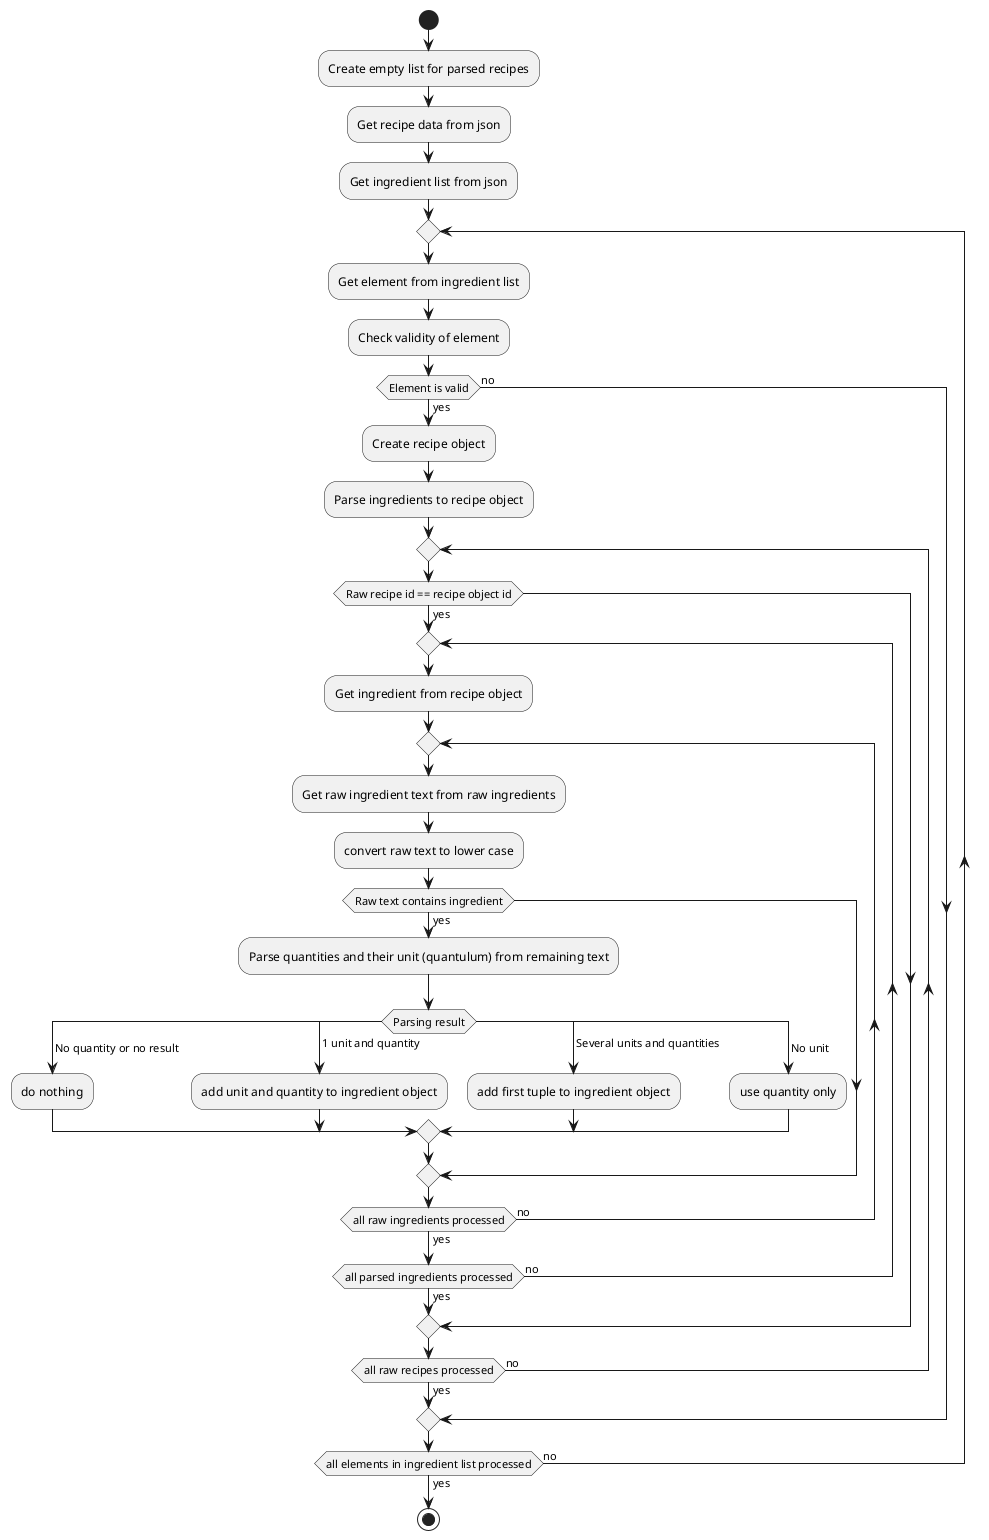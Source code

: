@startuml
start
:Create empty list for parsed recipes;
:Get recipe data from json;
:Get ingredient list from json;
repeat
    :Get element from ingredient list;
    :Check validity of element;
    if (Element is valid) then (yes)
            :Create recipe object;
            :Parse ingredients to recipe object;
            repeat
                if (Raw recipe id == recipe object id) then (yes)
                    repeat
                        :Get ingredient from recipe object;
                        repeat
                            :Get raw ingredient text from raw ingredients;
                            :convert raw text to lower case;
                            if (Raw text contains ingredient) then (yes)
                                :Parse quantities and their unit (quantulum) from remaining text;
                                switch (Parsing result)
                                    case ( No quantity or no result )
                                        :do nothing;
                                    case ( 1 unit and quantity )
                                        :add unit and quantity to ingredient object;
                                    case ( Several units and quantities) 
                                        :add first tuple to ingredient object;
                                    case ( No unit)
                                        :use quantity only;
                                endswitch
                            endif
                        repeat while (all raw ingredients processed) is (no) not (yes)
                    repeat while (all parsed ingredients processed) is (no) not (yes)
                endif
            repeat while (all raw recipes processed) is (no) not (yes)
    else (no)
    endif
repeat while (all elements in ingredient list processed) is (no) not (yes)
stop
@enduml